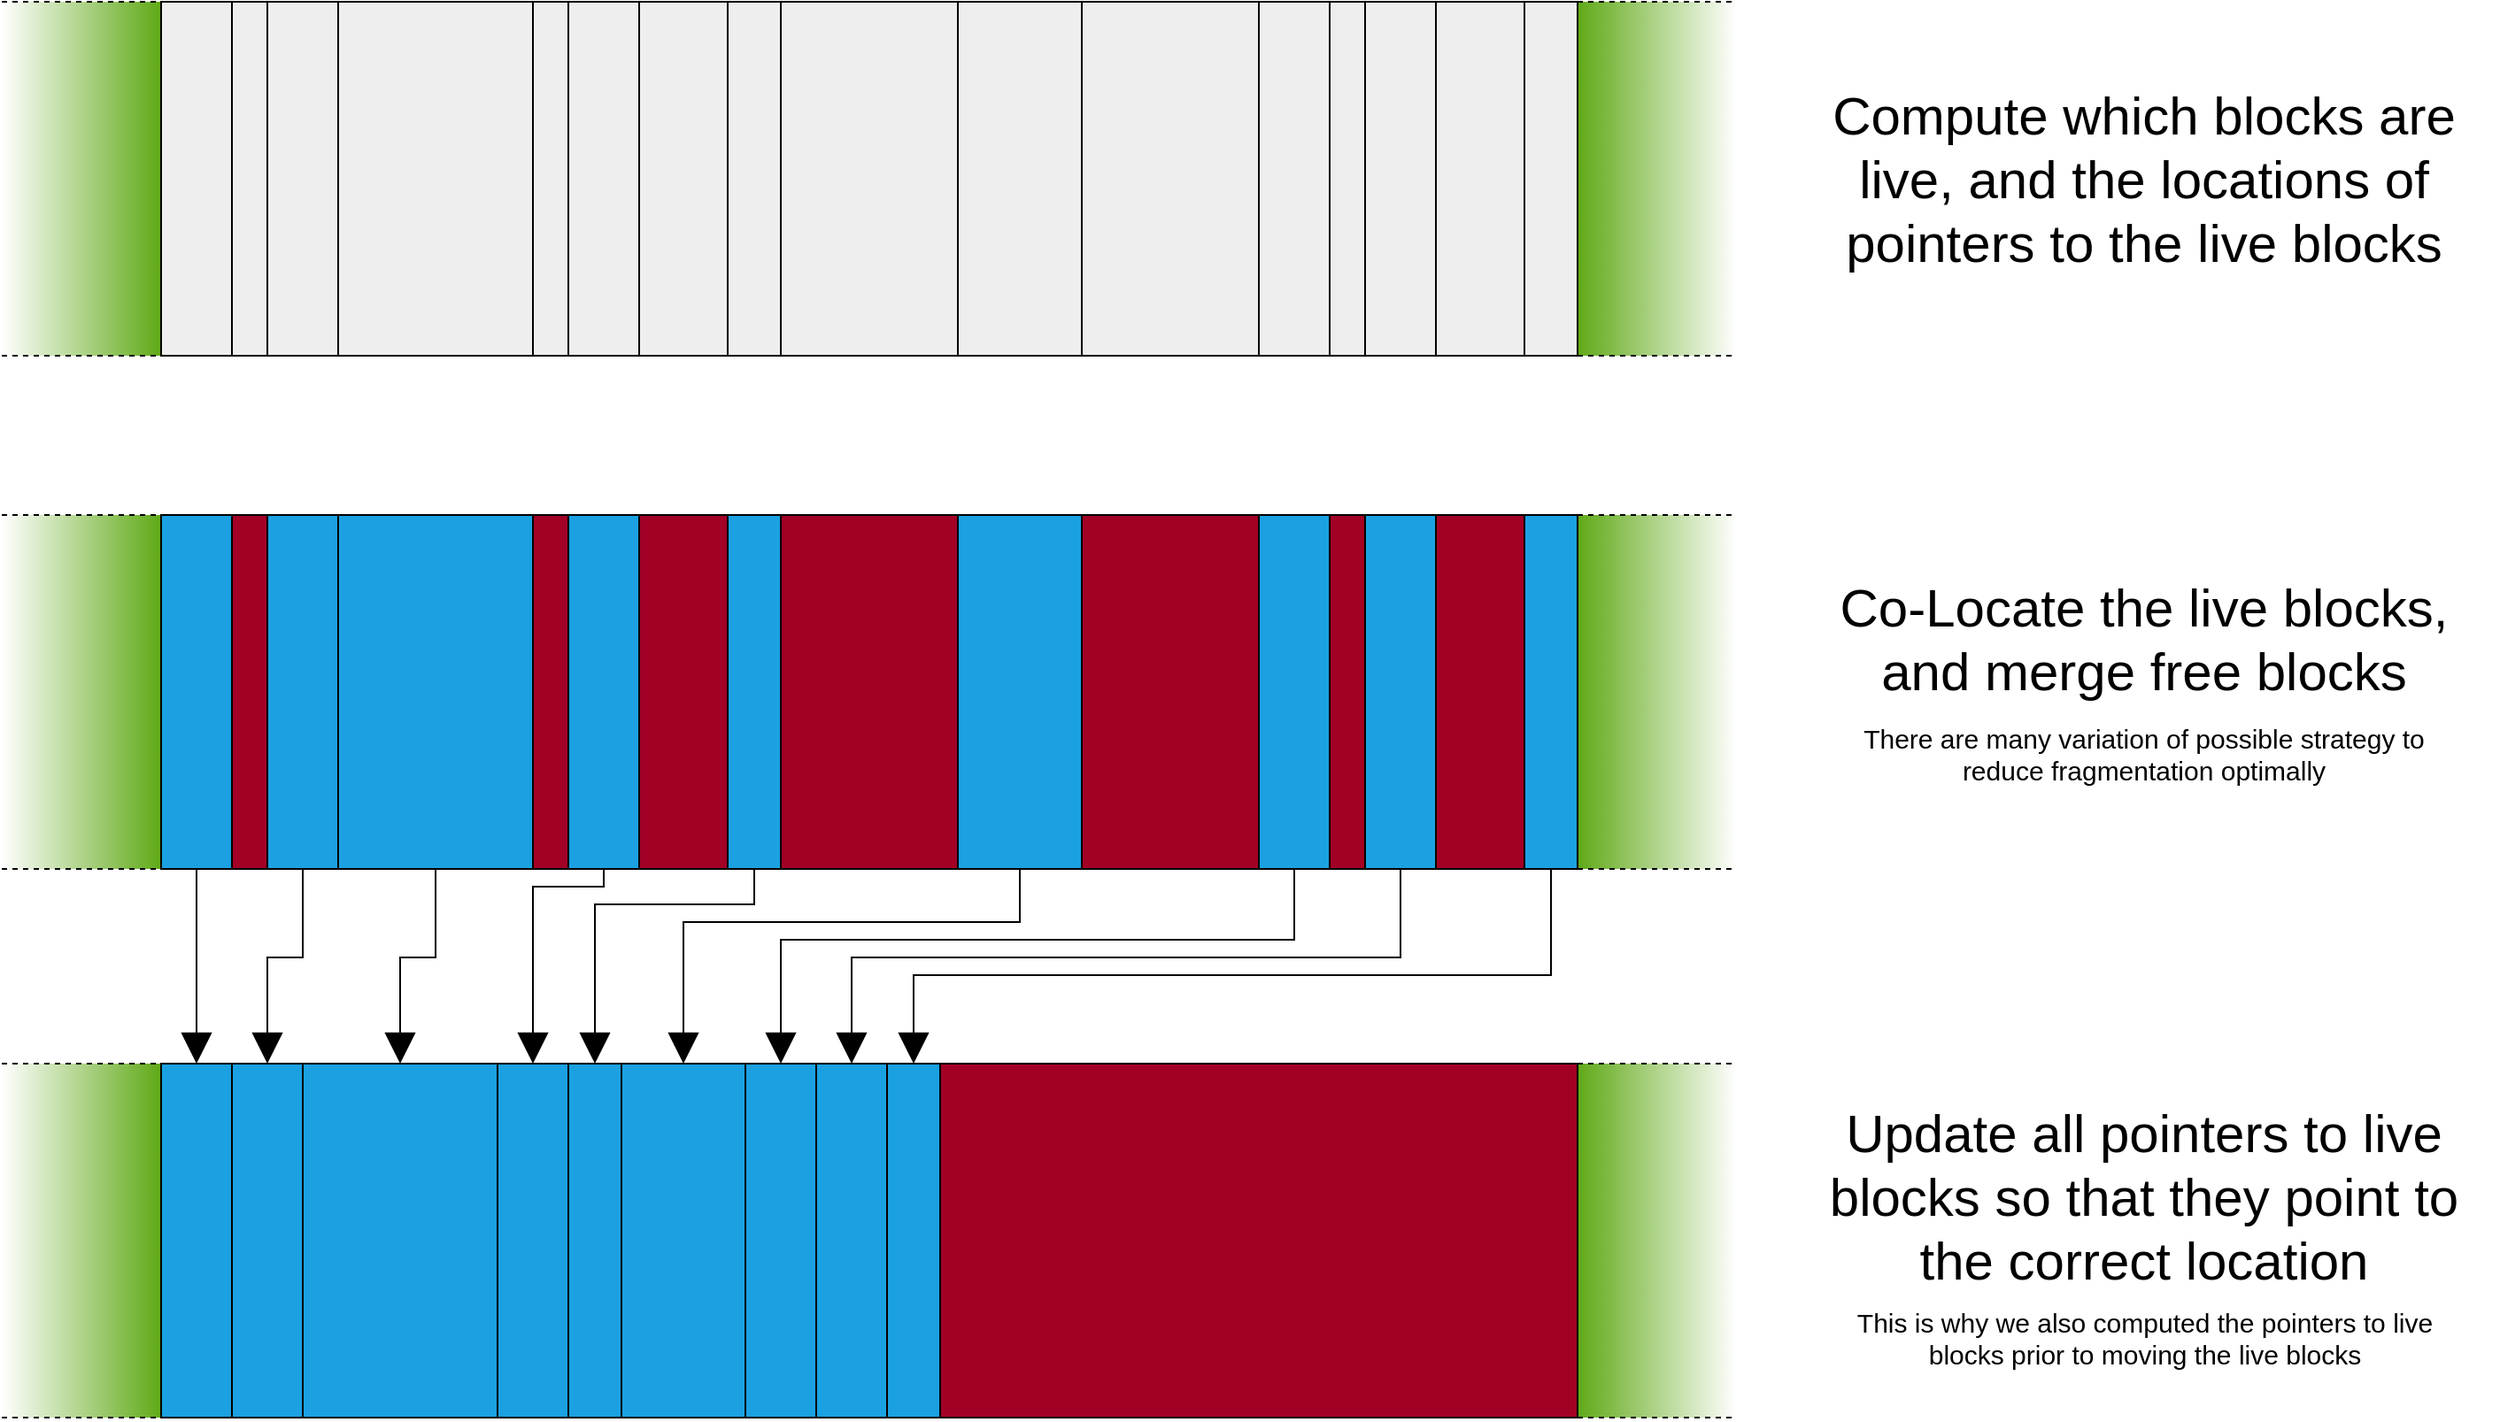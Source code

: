 <mxfile version="13.9.9" type="device"><diagram id="BHl0OAy4Um_2456fsOvI" name="Page-1"><mxGraphModel dx="2172" dy="3032" grid="1" gridSize="10" guides="1" tooltips="1" connect="1" arrows="1" fold="1" page="1" pageScale="1" pageWidth="850" pageHeight="1100" math="0" shadow="0"><root><mxCell id="0"/><mxCell id="1" parent="0"/><mxCell id="UpC1jAoY71SgjiiIZ8sg-2" value="" style="rounded=0;whiteSpace=wrap;html=1;fontSize=15;align=left;fillColor=#60a917;fontColor=#ffffff;gradientColor=#ffffff;gradientDirection=west;strokeColor=none;" vertex="1" parent="1"><mxGeometry x="60" y="-160" width="90" height="200" as="geometry"/></mxCell><mxCell id="UpC1jAoY71SgjiiIZ8sg-11" value="" style="endArrow=none;html=1;dashed=1;fontSize=15;entryX=1;entryY=0;entryDx=0;entryDy=0;exitX=0;exitY=0;exitDx=0;exitDy=0;" edge="1" parent="1" source="UpC1jAoY71SgjiiIZ8sg-2" target="UpC1jAoY71SgjiiIZ8sg-2"><mxGeometry width="50" height="50" relative="1" as="geometry"><mxPoint x="30" y="-180" as="sourcePoint"/><mxPoint x="80" y="-230" as="targetPoint"/></mxGeometry></mxCell><mxCell id="UpC1jAoY71SgjiiIZ8sg-12" value="" style="endArrow=none;html=1;dashed=1;fontSize=15;entryX=1;entryY=1;entryDx=0;entryDy=0;exitX=0;exitY=1;exitDx=0;exitDy=0;" edge="1" parent="1" source="UpC1jAoY71SgjiiIZ8sg-2" target="UpC1jAoY71SgjiiIZ8sg-2"><mxGeometry width="50" height="50" relative="1" as="geometry"><mxPoint x="-60" y="-150" as="sourcePoint"/><mxPoint x="160" y="-150" as="targetPoint"/></mxGeometry></mxCell><mxCell id="UpC1jAoY71SgjiiIZ8sg-15" value="" style="rounded=0;whiteSpace=wrap;html=1;fontSize=15;align=left;fillColor=#60a917;fontColor=#ffffff;gradientColor=#ffffff;gradientDirection=east;strokeColor=none;" vertex="1" parent="1"><mxGeometry x="950" y="-160" width="90" height="200" as="geometry"/></mxCell><mxCell id="UpC1jAoY71SgjiiIZ8sg-16" value="" style="endArrow=none;html=1;dashed=1;fontSize=15;entryX=1;entryY=0;entryDx=0;entryDy=0;exitX=0;exitY=0;exitDx=0;exitDy=0;" edge="1" parent="1" source="UpC1jAoY71SgjiiIZ8sg-15" target="UpC1jAoY71SgjiiIZ8sg-15"><mxGeometry width="50" height="50" relative="1" as="geometry"><mxPoint x="950" y="-181.43" as="sourcePoint"/><mxPoint x="1000" y="-231.43" as="targetPoint"/></mxGeometry></mxCell><mxCell id="UpC1jAoY71SgjiiIZ8sg-17" value="" style="endArrow=none;html=1;dashed=1;fontSize=15;entryX=1;entryY=1;entryDx=0;entryDy=0;exitX=0;exitY=1;exitDx=0;exitDy=0;" edge="1" parent="1" source="UpC1jAoY71SgjiiIZ8sg-15" target="UpC1jAoY71SgjiiIZ8sg-15"><mxGeometry width="50" height="50" relative="1" as="geometry"><mxPoint x="860" y="-151.43" as="sourcePoint"/><mxPoint x="1080" y="-151.43" as="targetPoint"/></mxGeometry></mxCell><mxCell id="UpC1jAoY71SgjiiIZ8sg-57" style="edgeStyle=orthogonalEdgeStyle;rounded=0;orthogonalLoop=1;jettySize=auto;html=1;exitX=0.5;exitY=1;exitDx=0;exitDy=0;entryX=0.5;entryY=0;entryDx=0;entryDy=0;endArrow=block;endFill=1;endSize=15;" edge="1" parent="1" source="UpC1jAoY71SgjiiIZ8sg-19" target="UpC1jAoY71SgjiiIZ8sg-41"><mxGeometry relative="1" as="geometry"/></mxCell><mxCell id="UpC1jAoY71SgjiiIZ8sg-19" value="" style="rounded=0;whiteSpace=wrap;html=1;fontSize=15;align=left;fillColor=#1ba1e2;fontColor=#ffffff;" vertex="1" parent="1"><mxGeometry x="150" y="-160" width="40" height="200" as="geometry"/></mxCell><mxCell id="UpC1jAoY71SgjiiIZ8sg-20" value="" style="rounded=0;whiteSpace=wrap;html=1;fontSize=15;align=left;fillColor=#a20025;fontColor=#ffffff;" vertex="1" parent="1"><mxGeometry x="190" y="-160" width="20" height="200" as="geometry"/></mxCell><mxCell id="UpC1jAoY71SgjiiIZ8sg-58" style="edgeStyle=orthogonalEdgeStyle;rounded=0;orthogonalLoop=1;jettySize=auto;html=1;exitX=0.5;exitY=1;exitDx=0;exitDy=0;entryX=0.5;entryY=0;entryDx=0;entryDy=0;endArrow=block;endFill=1;endSize=15;" edge="1" parent="1" source="UpC1jAoY71SgjiiIZ8sg-21" target="UpC1jAoY71SgjiiIZ8sg-43"><mxGeometry relative="1" as="geometry"/></mxCell><mxCell id="UpC1jAoY71SgjiiIZ8sg-21" value="" style="rounded=0;whiteSpace=wrap;html=1;fontSize=15;align=left;fillColor=#1ba1e2;fontColor=#ffffff;" vertex="1" parent="1"><mxGeometry x="210" y="-160" width="40" height="200" as="geometry"/></mxCell><mxCell id="UpC1jAoY71SgjiiIZ8sg-59" style="edgeStyle=orthogonalEdgeStyle;rounded=0;orthogonalLoop=1;jettySize=auto;html=1;exitX=0.5;exitY=1;exitDx=0;exitDy=0;entryX=0.5;entryY=0;entryDx=0;entryDy=0;endArrow=block;endFill=1;endSize=15;" edge="1" parent="1" source="UpC1jAoY71SgjiiIZ8sg-22" target="UpC1jAoY71SgjiiIZ8sg-44"><mxGeometry relative="1" as="geometry"/></mxCell><mxCell id="UpC1jAoY71SgjiiIZ8sg-22" value="" style="rounded=0;whiteSpace=wrap;html=1;fontSize=15;align=left;fillColor=#1ba1e2;fontColor=#ffffff;" vertex="1" parent="1"><mxGeometry x="250" y="-160" width="110" height="200" as="geometry"/></mxCell><mxCell id="UpC1jAoY71SgjiiIZ8sg-23" value="" style="rounded=0;whiteSpace=wrap;html=1;fontSize=15;align=left;fillColor=#a20025;fontColor=#ffffff;" vertex="1" parent="1"><mxGeometry x="360" y="-160" width="20" height="200" as="geometry"/></mxCell><mxCell id="UpC1jAoY71SgjiiIZ8sg-24" value="" style="rounded=0;whiteSpace=wrap;html=1;fontSize=15;align=left;fillColor=#a20025;fontColor=#ffffff;" vertex="1" parent="1"><mxGeometry x="420" y="-160" width="50" height="200" as="geometry"/></mxCell><mxCell id="UpC1jAoY71SgjiiIZ8sg-60" style="edgeStyle=orthogonalEdgeStyle;rounded=0;orthogonalLoop=1;jettySize=auto;html=1;exitX=0.5;exitY=1;exitDx=0;exitDy=0;entryX=0.5;entryY=0;entryDx=0;entryDy=0;endArrow=block;endFill=1;endSize=15;" edge="1" parent="1" source="UpC1jAoY71SgjiiIZ8sg-25" target="UpC1jAoY71SgjiiIZ8sg-47"><mxGeometry relative="1" as="geometry"><Array as="points"><mxPoint x="400" y="50"/><mxPoint x="360" y="50"/></Array></mxGeometry></mxCell><mxCell id="UpC1jAoY71SgjiiIZ8sg-25" value="" style="rounded=0;whiteSpace=wrap;html=1;fontSize=15;align=left;fillColor=#1ba1e2;fontColor=#ffffff;" vertex="1" parent="1"><mxGeometry x="380" y="-160" width="40" height="200" as="geometry"/></mxCell><mxCell id="UpC1jAoY71SgjiiIZ8sg-61" style="edgeStyle=orthogonalEdgeStyle;rounded=0;orthogonalLoop=1;jettySize=auto;html=1;exitX=0.5;exitY=1;exitDx=0;exitDy=0;entryX=0.5;entryY=0;entryDx=0;entryDy=0;endArrow=block;endFill=1;endSize=15;" edge="1" parent="1" source="UpC1jAoY71SgjiiIZ8sg-26" target="UpC1jAoY71SgjiiIZ8sg-48"><mxGeometry relative="1" as="geometry"><Array as="points"><mxPoint x="485" y="60"/><mxPoint x="395" y="60"/></Array></mxGeometry></mxCell><mxCell id="UpC1jAoY71SgjiiIZ8sg-26" value="" style="rounded=0;whiteSpace=wrap;html=1;fontSize=15;align=left;fillColor=#1ba1e2;fontColor=#ffffff;" vertex="1" parent="1"><mxGeometry x="470" y="-160" width="30" height="200" as="geometry"/></mxCell><mxCell id="UpC1jAoY71SgjiiIZ8sg-27" value="" style="rounded=0;whiteSpace=wrap;html=1;fontSize=15;align=left;fillColor=#a20025;fontColor=#ffffff;" vertex="1" parent="1"><mxGeometry x="500" y="-160" width="100" height="200" as="geometry"/></mxCell><mxCell id="UpC1jAoY71SgjiiIZ8sg-62" style="edgeStyle=orthogonalEdgeStyle;rounded=0;orthogonalLoop=1;jettySize=auto;html=1;exitX=0.5;exitY=1;exitDx=0;exitDy=0;entryX=0.5;entryY=0;entryDx=0;entryDy=0;endArrow=block;endFill=1;endSize=15;" edge="1" parent="1" source="UpC1jAoY71SgjiiIZ8sg-28" target="UpC1jAoY71SgjiiIZ8sg-50"><mxGeometry relative="1" as="geometry"><Array as="points"><mxPoint x="635" y="70"/><mxPoint x="445" y="70"/></Array></mxGeometry></mxCell><mxCell id="UpC1jAoY71SgjiiIZ8sg-28" value="" style="rounded=0;whiteSpace=wrap;html=1;fontSize=15;align=left;fillColor=#1ba1e2;fontColor=#ffffff;" vertex="1" parent="1"><mxGeometry x="600" y="-160" width="70" height="200" as="geometry"/></mxCell><mxCell id="UpC1jAoY71SgjiiIZ8sg-63" style="edgeStyle=orthogonalEdgeStyle;rounded=0;orthogonalLoop=1;jettySize=auto;html=1;exitX=0.5;exitY=1;exitDx=0;exitDy=0;entryX=0.5;entryY=0;entryDx=0;entryDy=0;endArrow=block;endFill=1;endSize=15;" edge="1" parent="1" source="UpC1jAoY71SgjiiIZ8sg-29" target="UpC1jAoY71SgjiiIZ8sg-51"><mxGeometry relative="1" as="geometry"><Array as="points"><mxPoint x="790" y="80"/><mxPoint x="500" y="80"/></Array></mxGeometry></mxCell><mxCell id="UpC1jAoY71SgjiiIZ8sg-29" value="" style="rounded=0;whiteSpace=wrap;html=1;fontSize=15;align=left;fillColor=#1ba1e2;fontColor=#ffffff;" vertex="1" parent="1"><mxGeometry x="770" y="-160" width="40" height="200" as="geometry"/></mxCell><mxCell id="UpC1jAoY71SgjiiIZ8sg-30" value="" style="rounded=0;whiteSpace=wrap;html=1;fontSize=15;align=left;fillColor=#a20025;fontColor=#ffffff;" vertex="1" parent="1"><mxGeometry x="670" y="-160" width="100" height="200" as="geometry"/></mxCell><mxCell id="UpC1jAoY71SgjiiIZ8sg-31" value="" style="rounded=0;whiteSpace=wrap;html=1;fontSize=15;align=left;fillColor=#a20025;fontColor=#ffffff;" vertex="1" parent="1"><mxGeometry x="810" y="-160" width="20" height="200" as="geometry"/></mxCell><mxCell id="UpC1jAoY71SgjiiIZ8sg-32" value="" style="rounded=0;whiteSpace=wrap;html=1;fontSize=15;align=left;fillColor=#a20025;fontColor=#ffffff;" vertex="1" parent="1"><mxGeometry x="870" y="-160" width="50" height="200" as="geometry"/></mxCell><mxCell id="UpC1jAoY71SgjiiIZ8sg-64" style="edgeStyle=orthogonalEdgeStyle;rounded=0;orthogonalLoop=1;jettySize=auto;html=1;exitX=0.5;exitY=1;exitDx=0;exitDy=0;entryX=0.5;entryY=0;entryDx=0;entryDy=0;endArrow=block;endFill=1;endSize=15;" edge="1" parent="1" source="UpC1jAoY71SgjiiIZ8sg-33" target="UpC1jAoY71SgjiiIZ8sg-55"><mxGeometry relative="1" as="geometry"><Array as="points"><mxPoint x="850" y="90"/><mxPoint x="540" y="90"/></Array></mxGeometry></mxCell><mxCell id="UpC1jAoY71SgjiiIZ8sg-33" value="" style="rounded=0;whiteSpace=wrap;html=1;fontSize=15;align=left;fillColor=#1ba1e2;fontColor=#ffffff;" vertex="1" parent="1"><mxGeometry x="830" y="-160" width="40" height="200" as="geometry"/></mxCell><mxCell id="UpC1jAoY71SgjiiIZ8sg-65" style="edgeStyle=orthogonalEdgeStyle;rounded=0;orthogonalLoop=1;jettySize=auto;html=1;exitX=0.5;exitY=1;exitDx=0;exitDy=0;entryX=0.5;entryY=0;entryDx=0;entryDy=0;endArrow=block;endFill=1;endSize=15;" edge="1" parent="1" source="UpC1jAoY71SgjiiIZ8sg-34" target="UpC1jAoY71SgjiiIZ8sg-56"><mxGeometry relative="1" as="geometry"><Array as="points"><mxPoint x="935" y="100"/><mxPoint x="575" y="100"/></Array></mxGeometry></mxCell><mxCell id="UpC1jAoY71SgjiiIZ8sg-34" value="" style="rounded=0;whiteSpace=wrap;html=1;fontSize=15;align=left;fillColor=#1ba1e2;fontColor=#ffffff;" vertex="1" parent="1"><mxGeometry x="920" y="-160" width="30" height="200" as="geometry"/></mxCell><mxCell id="UpC1jAoY71SgjiiIZ8sg-35" value="" style="rounded=0;whiteSpace=wrap;html=1;fontSize=15;align=left;fillColor=#60a917;fontColor=#ffffff;gradientColor=#ffffff;gradientDirection=west;strokeColor=none;" vertex="1" parent="1"><mxGeometry x="60" y="150" width="90" height="200" as="geometry"/></mxCell><mxCell id="UpC1jAoY71SgjiiIZ8sg-36" value="" style="endArrow=none;html=1;dashed=1;fontSize=15;entryX=1;entryY=0;entryDx=0;entryDy=0;exitX=0;exitY=0;exitDx=0;exitDy=0;" edge="1" parent="1" source="UpC1jAoY71SgjiiIZ8sg-35" target="UpC1jAoY71SgjiiIZ8sg-35"><mxGeometry width="50" height="50" relative="1" as="geometry"><mxPoint x="30" y="130" as="sourcePoint"/><mxPoint x="80" y="80" as="targetPoint"/></mxGeometry></mxCell><mxCell id="UpC1jAoY71SgjiiIZ8sg-37" value="" style="endArrow=none;html=1;dashed=1;fontSize=15;entryX=1;entryY=1;entryDx=0;entryDy=0;exitX=0;exitY=1;exitDx=0;exitDy=0;" edge="1" parent="1" source="UpC1jAoY71SgjiiIZ8sg-35" target="UpC1jAoY71SgjiiIZ8sg-35"><mxGeometry width="50" height="50" relative="1" as="geometry"><mxPoint x="-60" y="160" as="sourcePoint"/><mxPoint x="160" y="160" as="targetPoint"/></mxGeometry></mxCell><mxCell id="UpC1jAoY71SgjiiIZ8sg-38" value="" style="rounded=0;whiteSpace=wrap;html=1;fontSize=15;align=left;fillColor=#60a917;fontColor=#ffffff;gradientColor=#ffffff;gradientDirection=east;strokeColor=none;" vertex="1" parent="1"><mxGeometry x="950" y="150" width="90" height="200" as="geometry"/></mxCell><mxCell id="UpC1jAoY71SgjiiIZ8sg-39" value="" style="endArrow=none;html=1;dashed=1;fontSize=15;entryX=1;entryY=0;entryDx=0;entryDy=0;exitX=0;exitY=0;exitDx=0;exitDy=0;" edge="1" parent="1" source="UpC1jAoY71SgjiiIZ8sg-38" target="UpC1jAoY71SgjiiIZ8sg-38"><mxGeometry width="50" height="50" relative="1" as="geometry"><mxPoint x="950" y="128.57" as="sourcePoint"/><mxPoint x="1000" y="78.57" as="targetPoint"/></mxGeometry></mxCell><mxCell id="UpC1jAoY71SgjiiIZ8sg-40" value="" style="endArrow=none;html=1;dashed=1;fontSize=15;entryX=1;entryY=1;entryDx=0;entryDy=0;exitX=0;exitY=1;exitDx=0;exitDy=0;" edge="1" parent="1" source="UpC1jAoY71SgjiiIZ8sg-38" target="UpC1jAoY71SgjiiIZ8sg-38"><mxGeometry width="50" height="50" relative="1" as="geometry"><mxPoint x="860" y="158.57" as="sourcePoint"/><mxPoint x="1080" y="158.57" as="targetPoint"/></mxGeometry></mxCell><mxCell id="UpC1jAoY71SgjiiIZ8sg-41" value="" style="rounded=0;whiteSpace=wrap;html=1;fontSize=15;align=left;fillColor=#1ba1e2;fontColor=#ffffff;" vertex="1" parent="1"><mxGeometry x="150" y="150" width="40" height="200" as="geometry"/></mxCell><mxCell id="UpC1jAoY71SgjiiIZ8sg-43" value="" style="rounded=0;whiteSpace=wrap;html=1;fontSize=15;align=left;fillColor=#1ba1e2;fontColor=#ffffff;" vertex="1" parent="1"><mxGeometry x="190" y="150" width="40" height="200" as="geometry"/></mxCell><mxCell id="UpC1jAoY71SgjiiIZ8sg-44" value="" style="rounded=0;whiteSpace=wrap;html=1;fontSize=15;align=left;fillColor=#1ba1e2;fontColor=#ffffff;" vertex="1" parent="1"><mxGeometry x="230" y="150" width="110" height="200" as="geometry"/></mxCell><mxCell id="UpC1jAoY71SgjiiIZ8sg-47" value="" style="rounded=0;whiteSpace=wrap;html=1;fontSize=15;align=left;fillColor=#1ba1e2;fontColor=#ffffff;" vertex="1" parent="1"><mxGeometry x="340" y="150" width="40" height="200" as="geometry"/></mxCell><mxCell id="UpC1jAoY71SgjiiIZ8sg-48" value="" style="rounded=0;whiteSpace=wrap;html=1;fontSize=15;align=left;fillColor=#1ba1e2;fontColor=#ffffff;" vertex="1" parent="1"><mxGeometry x="380" y="150" width="30" height="200" as="geometry"/></mxCell><mxCell id="UpC1jAoY71SgjiiIZ8sg-50" value="" style="rounded=0;whiteSpace=wrap;html=1;fontSize=15;align=left;fillColor=#1ba1e2;fontColor=#ffffff;" vertex="1" parent="1"><mxGeometry x="410" y="150" width="70" height="200" as="geometry"/></mxCell><mxCell id="UpC1jAoY71SgjiiIZ8sg-51" value="" style="rounded=0;whiteSpace=wrap;html=1;fontSize=15;align=left;fillColor=#1ba1e2;fontColor=#ffffff;" vertex="1" parent="1"><mxGeometry x="480" y="150" width="40" height="200" as="geometry"/></mxCell><mxCell id="UpC1jAoY71SgjiiIZ8sg-54" value="" style="rounded=0;whiteSpace=wrap;html=1;fontSize=15;align=left;fillColor=#a20025;fontColor=#ffffff;" vertex="1" parent="1"><mxGeometry x="590" y="150" width="360" height="200" as="geometry"/></mxCell><mxCell id="UpC1jAoY71SgjiiIZ8sg-55" value="" style="rounded=0;whiteSpace=wrap;html=1;fontSize=15;align=left;fillColor=#1ba1e2;fontColor=#ffffff;" vertex="1" parent="1"><mxGeometry x="520" y="150" width="40" height="200" as="geometry"/></mxCell><mxCell id="UpC1jAoY71SgjiiIZ8sg-56" value="" style="rounded=0;whiteSpace=wrap;html=1;fontSize=15;align=left;fillColor=#1ba1e2;fontColor=#ffffff;" vertex="1" parent="1"><mxGeometry x="560" y="150" width="30" height="200" as="geometry"/></mxCell><mxCell id="UpC1jAoY71SgjiiIZ8sg-66" value="" style="rounded=0;whiteSpace=wrap;html=1;fontSize=15;align=left;fillColor=#60a917;fontColor=#ffffff;gradientColor=#ffffff;gradientDirection=west;strokeColor=none;" vertex="1" parent="1"><mxGeometry x="60" y="-450" width="90" height="200" as="geometry"/></mxCell><mxCell id="UpC1jAoY71SgjiiIZ8sg-67" value="" style="endArrow=none;html=1;dashed=1;fontSize=15;entryX=1;entryY=0;entryDx=0;entryDy=0;exitX=0;exitY=0;exitDx=0;exitDy=0;" edge="1" parent="1" source="UpC1jAoY71SgjiiIZ8sg-66" target="UpC1jAoY71SgjiiIZ8sg-66"><mxGeometry width="50" height="50" relative="1" as="geometry"><mxPoint x="30" y="-470" as="sourcePoint"/><mxPoint x="80" y="-520" as="targetPoint"/></mxGeometry></mxCell><mxCell id="UpC1jAoY71SgjiiIZ8sg-68" value="" style="endArrow=none;html=1;dashed=1;fontSize=15;entryX=1;entryY=1;entryDx=0;entryDy=0;exitX=0;exitY=1;exitDx=0;exitDy=0;" edge="1" parent="1" source="UpC1jAoY71SgjiiIZ8sg-66" target="UpC1jAoY71SgjiiIZ8sg-66"><mxGeometry width="50" height="50" relative="1" as="geometry"><mxPoint x="-60" y="-440" as="sourcePoint"/><mxPoint x="160" y="-440" as="targetPoint"/></mxGeometry></mxCell><mxCell id="UpC1jAoY71SgjiiIZ8sg-69" value="" style="rounded=0;whiteSpace=wrap;html=1;fontSize=15;align=left;fillColor=#60a917;fontColor=#ffffff;gradientColor=#ffffff;gradientDirection=east;strokeColor=none;" vertex="1" parent="1"><mxGeometry x="950" y="-450" width="90" height="200" as="geometry"/></mxCell><mxCell id="UpC1jAoY71SgjiiIZ8sg-70" value="" style="endArrow=none;html=1;dashed=1;fontSize=15;entryX=1;entryY=0;entryDx=0;entryDy=0;exitX=0;exitY=0;exitDx=0;exitDy=0;" edge="1" parent="1" source="UpC1jAoY71SgjiiIZ8sg-69" target="UpC1jAoY71SgjiiIZ8sg-69"><mxGeometry width="50" height="50" relative="1" as="geometry"><mxPoint x="950" y="-471.43" as="sourcePoint"/><mxPoint x="1000" y="-521.43" as="targetPoint"/></mxGeometry></mxCell><mxCell id="UpC1jAoY71SgjiiIZ8sg-71" value="" style="endArrow=none;html=1;dashed=1;fontSize=15;entryX=1;entryY=1;entryDx=0;entryDy=0;exitX=0;exitY=1;exitDx=0;exitDy=0;" edge="1" parent="1" source="UpC1jAoY71SgjiiIZ8sg-69" target="UpC1jAoY71SgjiiIZ8sg-69"><mxGeometry width="50" height="50" relative="1" as="geometry"><mxPoint x="860" y="-441.43" as="sourcePoint"/><mxPoint x="1080" y="-441.43" as="targetPoint"/></mxGeometry></mxCell><mxCell id="UpC1jAoY71SgjiiIZ8sg-72" value="" style="rounded=0;whiteSpace=wrap;html=1;fontSize=15;align=left;fillColor=#eeeeee;" vertex="1" parent="1"><mxGeometry x="150" y="-450" width="40" height="200" as="geometry"/></mxCell><mxCell id="UpC1jAoY71SgjiiIZ8sg-73" value="" style="rounded=0;whiteSpace=wrap;html=1;fontSize=15;align=left;fillColor=#eeeeee;" vertex="1" parent="1"><mxGeometry x="190" y="-450" width="20" height="200" as="geometry"/></mxCell><mxCell id="UpC1jAoY71SgjiiIZ8sg-74" value="" style="rounded=0;whiteSpace=wrap;html=1;fontSize=15;align=left;fillColor=#eeeeee;" vertex="1" parent="1"><mxGeometry x="210" y="-450" width="40" height="200" as="geometry"/></mxCell><mxCell id="UpC1jAoY71SgjiiIZ8sg-75" value="" style="rounded=0;whiteSpace=wrap;html=1;fontSize=15;align=left;fillColor=#eeeeee;" vertex="1" parent="1"><mxGeometry x="250" y="-450" width="110" height="200" as="geometry"/></mxCell><mxCell id="UpC1jAoY71SgjiiIZ8sg-76" value="" style="rounded=0;whiteSpace=wrap;html=1;fontSize=15;align=left;fillColor=#eeeeee;" vertex="1" parent="1"><mxGeometry x="360" y="-450" width="20" height="200" as="geometry"/></mxCell><mxCell id="UpC1jAoY71SgjiiIZ8sg-77" value="" style="rounded=0;whiteSpace=wrap;html=1;fontSize=15;align=left;fillColor=#eeeeee;" vertex="1" parent="1"><mxGeometry x="420" y="-450" width="50" height="200" as="geometry"/></mxCell><mxCell id="UpC1jAoY71SgjiiIZ8sg-78" value="" style="rounded=0;whiteSpace=wrap;html=1;fontSize=15;align=left;fillColor=#eeeeee;" vertex="1" parent="1"><mxGeometry x="380" y="-450" width="40" height="200" as="geometry"/></mxCell><mxCell id="UpC1jAoY71SgjiiIZ8sg-79" value="" style="rounded=0;whiteSpace=wrap;html=1;fontSize=15;align=left;fillColor=#eeeeee;" vertex="1" parent="1"><mxGeometry x="470" y="-450" width="30" height="200" as="geometry"/></mxCell><mxCell id="UpC1jAoY71SgjiiIZ8sg-80" value="" style="rounded=0;whiteSpace=wrap;html=1;fontSize=15;align=left;fillColor=#eeeeee;" vertex="1" parent="1"><mxGeometry x="500" y="-450" width="100" height="200" as="geometry"/></mxCell><mxCell id="UpC1jAoY71SgjiiIZ8sg-81" value="" style="rounded=0;whiteSpace=wrap;html=1;fontSize=15;align=left;fillColor=#eeeeee;" vertex="1" parent="1"><mxGeometry x="600" y="-450" width="70" height="200" as="geometry"/></mxCell><mxCell id="UpC1jAoY71SgjiiIZ8sg-82" value="" style="rounded=0;whiteSpace=wrap;html=1;fontSize=15;align=left;fillColor=#eeeeee;" vertex="1" parent="1"><mxGeometry x="770" y="-450" width="40" height="200" as="geometry"/></mxCell><mxCell id="UpC1jAoY71SgjiiIZ8sg-83" value="" style="rounded=0;whiteSpace=wrap;html=1;fontSize=15;align=left;fillColor=#eeeeee;" vertex="1" parent="1"><mxGeometry x="670" y="-450" width="100" height="200" as="geometry"/></mxCell><mxCell id="UpC1jAoY71SgjiiIZ8sg-84" value="" style="rounded=0;whiteSpace=wrap;html=1;fontSize=15;align=left;fillColor=#eeeeee;" vertex="1" parent="1"><mxGeometry x="810" y="-450" width="20" height="200" as="geometry"/></mxCell><mxCell id="UpC1jAoY71SgjiiIZ8sg-85" value="" style="rounded=0;whiteSpace=wrap;html=1;fontSize=15;align=left;fillColor=#eeeeee;" vertex="1" parent="1"><mxGeometry x="870" y="-450" width="50" height="200" as="geometry"/></mxCell><mxCell id="UpC1jAoY71SgjiiIZ8sg-86" value="" style="rounded=0;whiteSpace=wrap;html=1;fontSize=15;align=left;fillColor=#eeeeee;" vertex="1" parent="1"><mxGeometry x="830" y="-450" width="40" height="200" as="geometry"/></mxCell><mxCell id="UpC1jAoY71SgjiiIZ8sg-87" value="" style="rounded=0;whiteSpace=wrap;html=1;fontSize=15;align=left;fillColor=#eeeeee;" vertex="1" parent="1"><mxGeometry x="920" y="-450" width="30" height="200" as="geometry"/></mxCell><mxCell id="UpC1jAoY71SgjiiIZ8sg-88" value="Compute which blocks are live, and the locations of pointers to the live blocks" style="text;html=1;strokeColor=none;fillColor=none;align=center;verticalAlign=middle;whiteSpace=wrap;rounded=0;fontSize=30;" vertex="1" parent="1"><mxGeometry x="1070" y="-375" width="400" height="50" as="geometry"/></mxCell><mxCell id="UpC1jAoY71SgjiiIZ8sg-89" value="Co-Locate the live blocks, and merge free blocks" style="text;html=1;strokeColor=none;fillColor=none;align=center;verticalAlign=middle;whiteSpace=wrap;rounded=0;fontSize=30;" vertex="1" parent="1"><mxGeometry x="1070" y="-115" width="400" height="50" as="geometry"/></mxCell><mxCell id="UpC1jAoY71SgjiiIZ8sg-90" value="There are many variation of possible strategy to reduce fragmentation optimally" style="text;html=1;strokeColor=none;fillColor=none;align=center;verticalAlign=middle;whiteSpace=wrap;rounded=0;fontSize=15;" vertex="1" parent="1"><mxGeometry x="1095" y="-50" width="350" height="50" as="geometry"/></mxCell><mxCell id="UpC1jAoY71SgjiiIZ8sg-91" value="This is why we also computed the pointers to live blocks prior to moving the live blocks" style="text;html=1;strokeColor=none;fillColor=none;align=center;verticalAlign=middle;whiteSpace=wrap;rounded=0;fontSize=15;" vertex="1" parent="1"><mxGeometry x="1087.5" y="280" width="365" height="50" as="geometry"/></mxCell><mxCell id="UpC1jAoY71SgjiiIZ8sg-92" value="Update all pointers to live blocks so that they point to the correct location" style="text;html=1;strokeColor=none;fillColor=none;align=center;verticalAlign=middle;whiteSpace=wrap;rounded=0;fontSize=30;" vertex="1" parent="1"><mxGeometry x="1070" y="200" width="400" height="50" as="geometry"/></mxCell></root></mxGraphModel></diagram></mxfile>